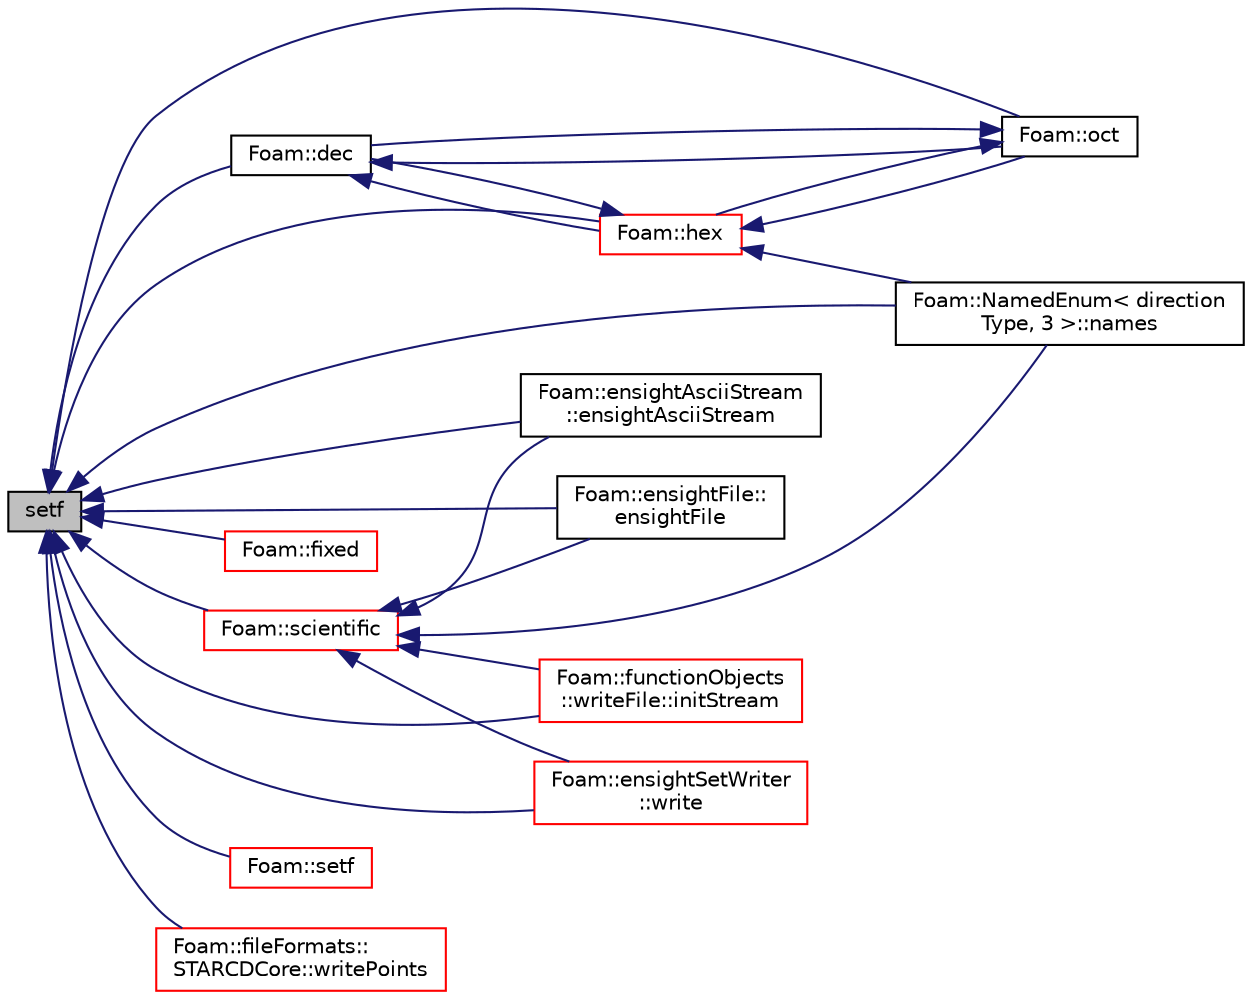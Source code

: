 digraph "setf"
{
  bgcolor="transparent";
  edge [fontname="Helvetica",fontsize="10",labelfontname="Helvetica",labelfontsize="10"];
  node [fontname="Helvetica",fontsize="10",shape=record];
  rankdir="LR";
  Node42098 [label="setf",height=0.2,width=0.4,color="black", fillcolor="grey75", style="filled", fontcolor="black"];
  Node42098 -> Node42099 [dir="back",color="midnightblue",fontsize="10",style="solid",fontname="Helvetica"];
  Node42099 [label="Foam::dec",height=0.2,width=0.4,color="black",URL="$a21851.html#a47ca7adb297045b87b8c1f4cc2bcbb0d"];
  Node42099 -> Node42100 [dir="back",color="midnightblue",fontsize="10",style="solid",fontname="Helvetica"];
  Node42100 [label="Foam::hex",height=0.2,width=0.4,color="red",URL="$a21851.html#a4ddae43d14dd72d6b0cd9ab61fe4e04e"];
  Node42100 -> Node42099 [dir="back",color="midnightblue",fontsize="10",style="solid",fontname="Helvetica"];
  Node42100 -> Node42107 [dir="back",color="midnightblue",fontsize="10",style="solid",fontname="Helvetica"];
  Node42107 [label="Foam::NamedEnum\< direction\lType, 3 \>::names",height=0.2,width=0.4,color="black",URL="$a27113.html#a7350da3a0edd92cd11e6c479c9967dc8"];
  Node42100 -> Node42108 [dir="back",color="midnightblue",fontsize="10",style="solid",fontname="Helvetica"];
  Node42108 [label="Foam::oct",height=0.2,width=0.4,color="black",URL="$a21851.html#aef540d5f46887a996e357801f6faa1d0"];
  Node42108 -> Node42099 [dir="back",color="midnightblue",fontsize="10",style="solid",fontname="Helvetica"];
  Node42108 -> Node42100 [dir="back",color="midnightblue",fontsize="10",style="solid",fontname="Helvetica"];
  Node42099 -> Node42108 [dir="back",color="midnightblue",fontsize="10",style="solid",fontname="Helvetica"];
  Node42098 -> Node42110 [dir="back",color="midnightblue",fontsize="10",style="solid",fontname="Helvetica"];
  Node42110 [label="Foam::ensightAsciiStream\l::ensightAsciiStream",height=0.2,width=0.4,color="black",URL="$a32765.html#a6054ae07085594d55ff34bd164120b33",tooltip="Construct from components. "];
  Node42098 -> Node42111 [dir="back",color="midnightblue",fontsize="10",style="solid",fontname="Helvetica"];
  Node42111 [label="Foam::ensightFile::\lensightFile",height=0.2,width=0.4,color="black",URL="$a22037.html#a858a1ca0d59570412df29b0d4370676c",tooltip="Construct from pathname. "];
  Node42098 -> Node42112 [dir="back",color="midnightblue",fontsize="10",style="solid",fontname="Helvetica"];
  Node42112 [label="Foam::fixed",height=0.2,width=0.4,color="red",URL="$a21851.html#a45ee72182a882ba3b1b3ff5da976576c"];
  Node42098 -> Node42100 [dir="back",color="midnightblue",fontsize="10",style="solid",fontname="Helvetica"];
  Node42098 -> Node42120 [dir="back",color="midnightblue",fontsize="10",style="solid",fontname="Helvetica"];
  Node42120 [label="Foam::functionObjects\l::writeFile::initStream",height=0.2,width=0.4,color="red",URL="$a27245.html#a8d019a3b75a52575f1d86ca11bba1d93",tooltip="Initialise the output stream for writing. "];
  Node42098 -> Node42107 [dir="back",color="midnightblue",fontsize="10",style="solid",fontname="Helvetica"];
  Node42098 -> Node42108 [dir="back",color="midnightblue",fontsize="10",style="solid",fontname="Helvetica"];
  Node42098 -> Node42135 [dir="back",color="midnightblue",fontsize="10",style="solid",fontname="Helvetica"];
  Node42135 [label="Foam::scientific",height=0.2,width=0.4,color="red",URL="$a21851.html#a78214b33dde7e68fda6f5609b6faa561"];
  Node42135 -> Node42110 [dir="back",color="midnightblue",fontsize="10",style="solid",fontname="Helvetica"];
  Node42135 -> Node42111 [dir="back",color="midnightblue",fontsize="10",style="solid",fontname="Helvetica"];
  Node42135 -> Node42120 [dir="back",color="midnightblue",fontsize="10",style="solid",fontname="Helvetica"];
  Node42135 -> Node42107 [dir="back",color="midnightblue",fontsize="10",style="solid",fontname="Helvetica"];
  Node42135 -> Node42137 [dir="back",color="midnightblue",fontsize="10",style="solid",fontname="Helvetica"];
  Node42137 [label="Foam::ensightSetWriter\l::write",height=0.2,width=0.4,color="red",URL="$a22621.html#ae25e717f0b4f16f583638020a1a090ec",tooltip="General entry point for writing. "];
  Node42098 -> Node42140 [dir="back",color="midnightblue",fontsize="10",style="solid",fontname="Helvetica"];
  Node42140 [label="Foam::setf",height=0.2,width=0.4,color="red",URL="$a21851.html#a11ab31005f651958c35d64c8df183e8c"];
  Node42098 -> Node42137 [dir="back",color="midnightblue",fontsize="10",style="solid",fontname="Helvetica"];
  Node42098 -> Node42152 [dir="back",color="midnightblue",fontsize="10",style="solid",fontname="Helvetica"];
  Node42152 [label="Foam::fileFormats::\lSTARCDCore::writePoints",height=0.2,width=0.4,color="red",URL="$a22649.html#a76648eaaa2ceae4c3ea8a27689464bca",tooltip="Write header and points to (.vrt) file. "];
}
